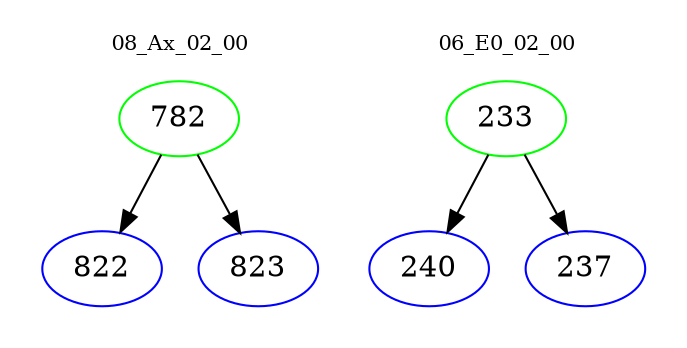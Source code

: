 digraph{
subgraph cluster_0 {
color = white
label = "08_Ax_02_00";
fontsize=10;
T0_782 [label="782", color="green"]
T0_782 -> T0_822 [color="black"]
T0_822 [label="822", color="blue"]
T0_782 -> T0_823 [color="black"]
T0_823 [label="823", color="blue"]
}
subgraph cluster_1 {
color = white
label = "06_E0_02_00";
fontsize=10;
T1_233 [label="233", color="green"]
T1_233 -> T1_240 [color="black"]
T1_240 [label="240", color="blue"]
T1_233 -> T1_237 [color="black"]
T1_237 [label="237", color="blue"]
}
}
